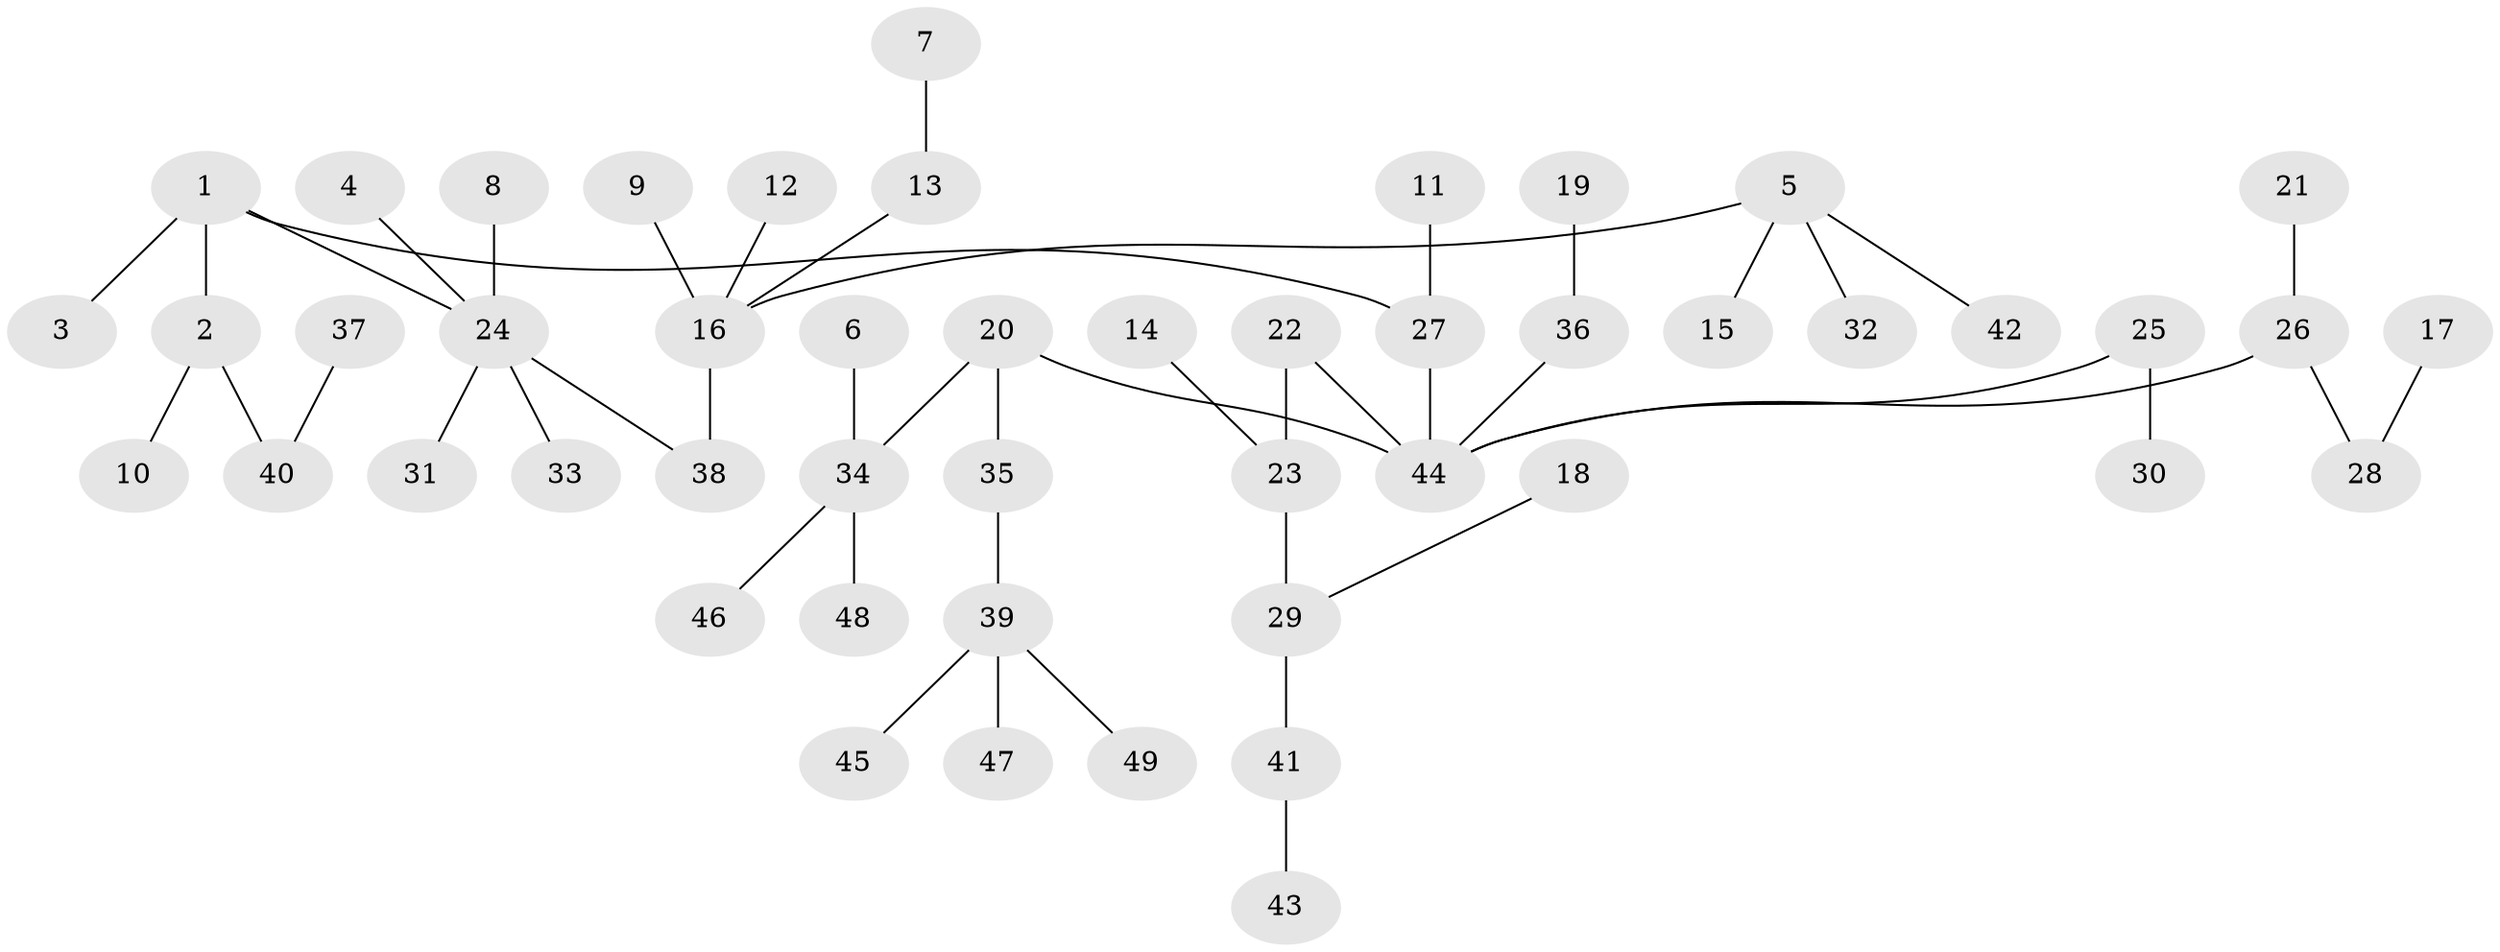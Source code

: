// original degree distribution, {2: 0.21428571428571427, 4: 0.10204081632653061, 8: 0.01020408163265306, 3: 0.09183673469387756, 7: 0.02040816326530612, 1: 0.5408163265306123, 5: 0.02040816326530612}
// Generated by graph-tools (version 1.1) at 2025/50/03/09/25 03:50:26]
// undirected, 49 vertices, 48 edges
graph export_dot {
graph [start="1"]
  node [color=gray90,style=filled];
  1;
  2;
  3;
  4;
  5;
  6;
  7;
  8;
  9;
  10;
  11;
  12;
  13;
  14;
  15;
  16;
  17;
  18;
  19;
  20;
  21;
  22;
  23;
  24;
  25;
  26;
  27;
  28;
  29;
  30;
  31;
  32;
  33;
  34;
  35;
  36;
  37;
  38;
  39;
  40;
  41;
  42;
  43;
  44;
  45;
  46;
  47;
  48;
  49;
  1 -- 2 [weight=1.0];
  1 -- 3 [weight=1.0];
  1 -- 24 [weight=1.0];
  1 -- 27 [weight=1.0];
  2 -- 10 [weight=1.0];
  2 -- 40 [weight=1.0];
  4 -- 24 [weight=1.0];
  5 -- 15 [weight=1.0];
  5 -- 16 [weight=1.0];
  5 -- 32 [weight=1.0];
  5 -- 42 [weight=1.0];
  6 -- 34 [weight=1.0];
  7 -- 13 [weight=1.0];
  8 -- 24 [weight=1.0];
  9 -- 16 [weight=1.0];
  11 -- 27 [weight=1.0];
  12 -- 16 [weight=1.0];
  13 -- 16 [weight=1.0];
  14 -- 23 [weight=1.0];
  16 -- 38 [weight=1.0];
  17 -- 28 [weight=1.0];
  18 -- 29 [weight=1.0];
  19 -- 36 [weight=1.0];
  20 -- 34 [weight=1.0];
  20 -- 35 [weight=1.0];
  20 -- 44 [weight=1.0];
  21 -- 26 [weight=1.0];
  22 -- 23 [weight=1.0];
  22 -- 44 [weight=1.0];
  23 -- 29 [weight=1.0];
  24 -- 31 [weight=1.0];
  24 -- 33 [weight=1.0];
  24 -- 38 [weight=1.0];
  25 -- 30 [weight=1.0];
  25 -- 44 [weight=1.0];
  26 -- 28 [weight=1.0];
  26 -- 44 [weight=1.0];
  27 -- 44 [weight=1.0];
  29 -- 41 [weight=1.0];
  34 -- 46 [weight=1.0];
  34 -- 48 [weight=1.0];
  35 -- 39 [weight=1.0];
  36 -- 44 [weight=1.0];
  37 -- 40 [weight=1.0];
  39 -- 45 [weight=1.0];
  39 -- 47 [weight=1.0];
  39 -- 49 [weight=1.0];
  41 -- 43 [weight=1.0];
}
